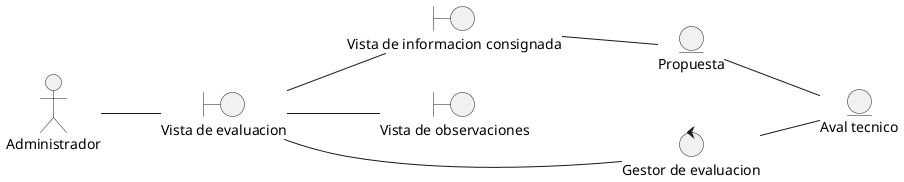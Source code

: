 @startuml DisciplinaDeAnalisisDiagramaDeClaseResponderEvaluacion
left to right direction

actor "Administrador" as actorAdmin

entity "Propuesta" as entidadPropuesta
entity "Aval tecnico" as entidadAval

boundary "Vista de evaluacion" as vistaEvaluacion
boundary "Vista de informacion consignada" as vistaInfoConsignada
boundary "Vista de observaciones" as vistaObservaciones

control "Gestor de evaluacion" as ctrlGestorEvaluacion

actorAdmin -- vistaEvaluacion
vistaEvaluacion -- vistaInfoConsignada
vistaEvaluacion -- vistaObservaciones

vistaInfoConsignada -- entidadPropuesta


vistaEvaluacion -- ctrlGestorEvaluacion
entidadPropuesta -- entidadAval
ctrlGestorEvaluacion -- entidadAval

' 1. El administrador solicita responder evaluación de aval de un 
' curso. 
' 2. El sistema muestra la información de la formulación. 
' 3. El administrador evalúa la información consignada y responde 
' la solicitud. 
' 4. Si la formulación cumple con los requisitos necesarios, el 
' administrador aprueba el aval y envía.  
' 5. Si no, el administrador rechaza el aval, carga observaciones y 
' envía. 
' 3. El sistema permite el envío de la respuesta.

@enduml